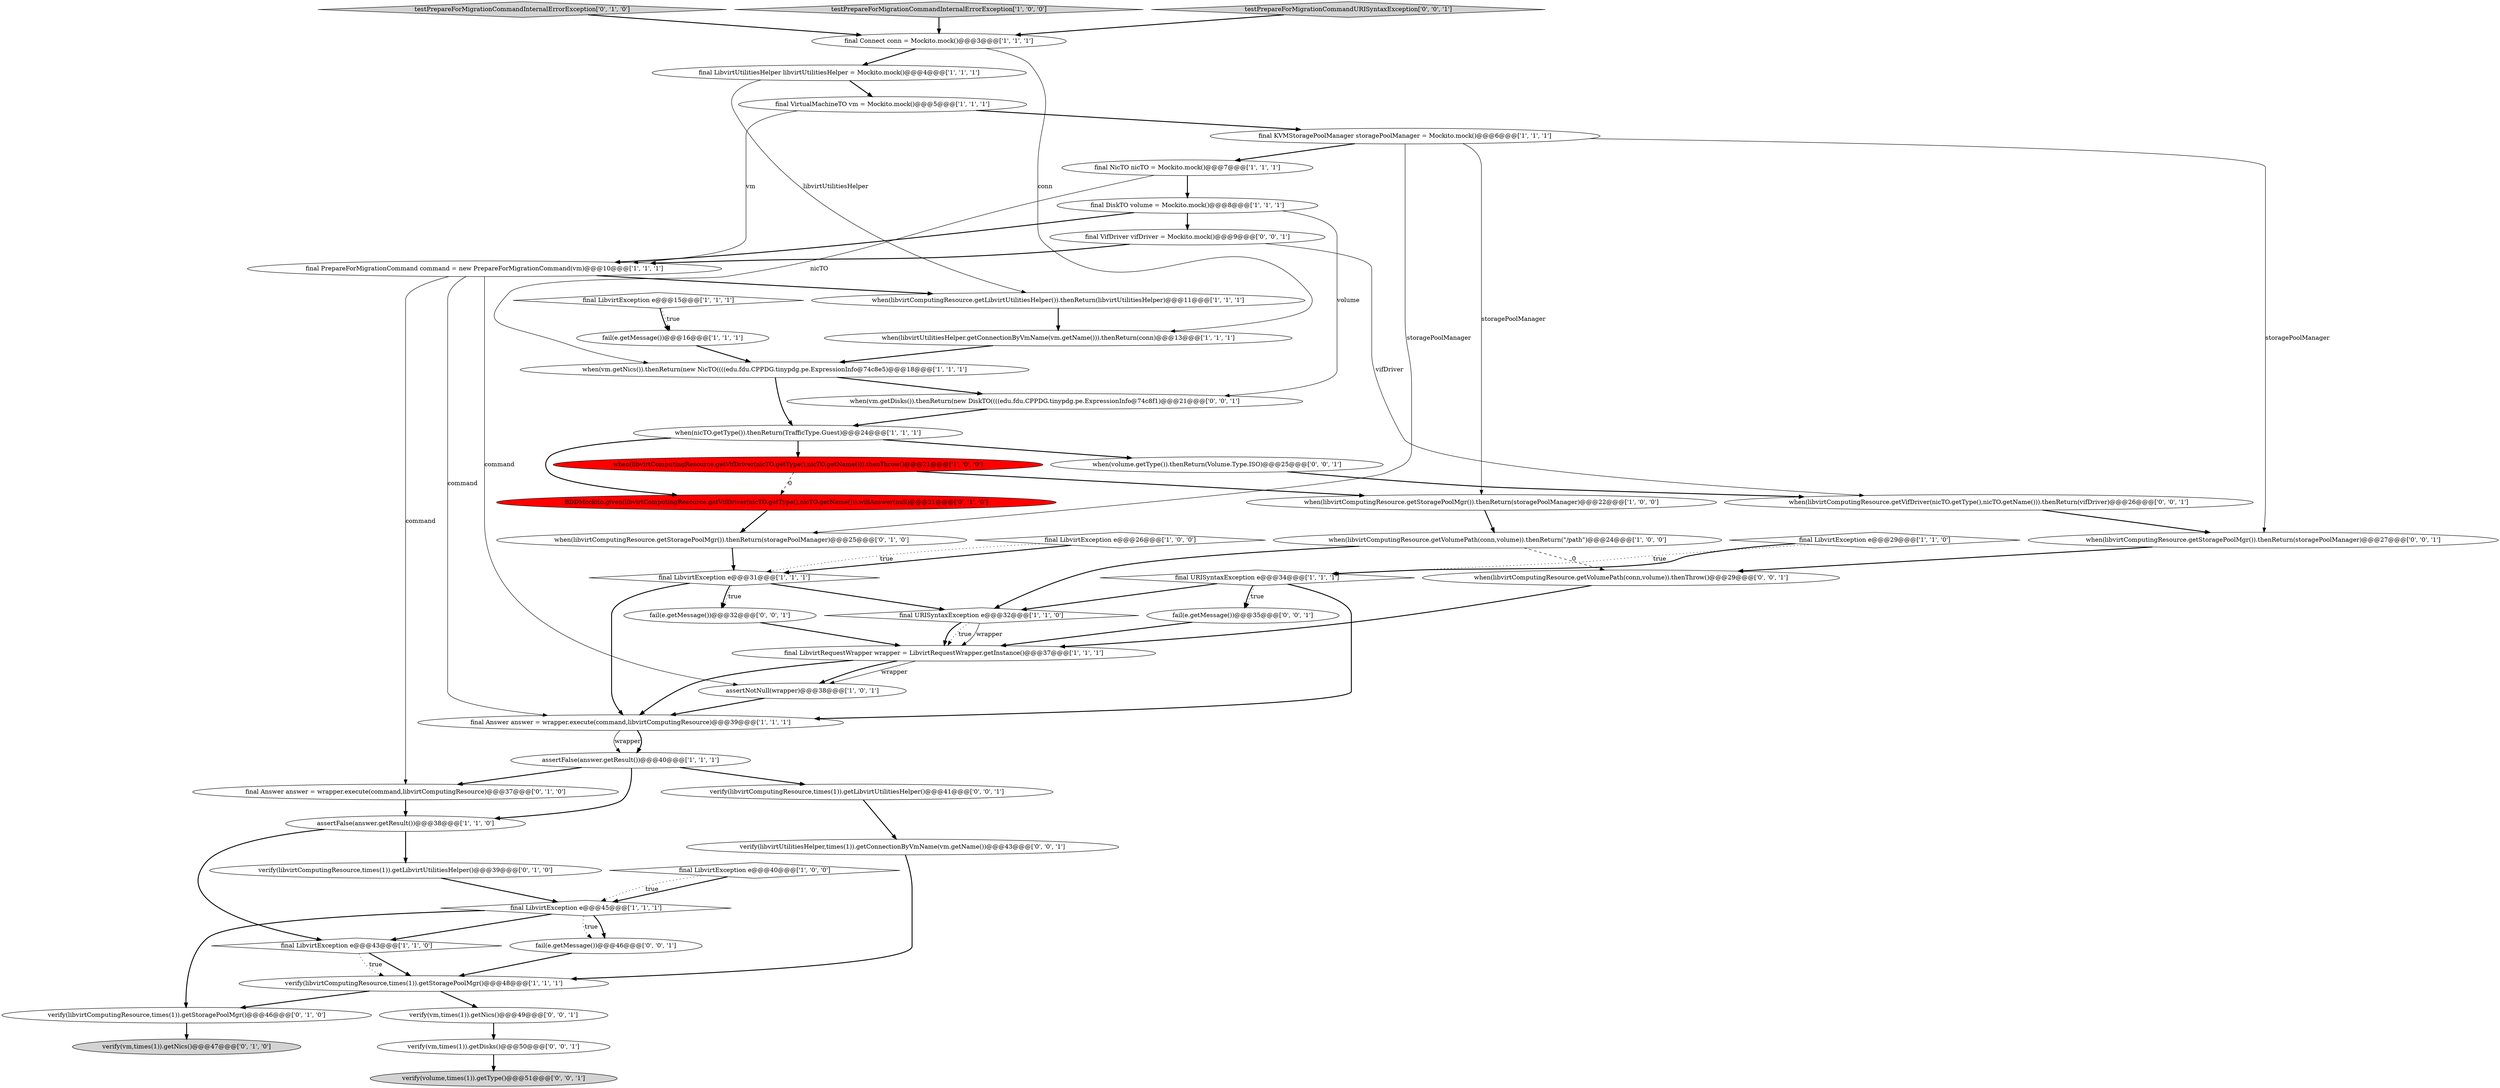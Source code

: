 digraph {
51 [style = filled, label = "fail(e.getMessage())@@@35@@@['0', '0', '1']", fillcolor = white, shape = ellipse image = "AAA0AAABBB3BBB"];
31 [style = filled, label = "verify(libvirtComputingResource,times(1)).getLibvirtUtilitiesHelper()@@@39@@@['0', '1', '0']", fillcolor = white, shape = ellipse image = "AAA0AAABBB2BBB"];
49 [style = filled, label = "verify(vm,times(1)).getDisks()@@@50@@@['0', '0', '1']", fillcolor = white, shape = ellipse image = "AAA0AAABBB3BBB"];
39 [style = filled, label = "verify(vm,times(1)).getNics()@@@49@@@['0', '0', '1']", fillcolor = white, shape = ellipse image = "AAA0AAABBB3BBB"];
13 [style = filled, label = "when(libvirtComputingResource.getLibvirtUtilitiesHelper()).thenReturn(libvirtUtilitiesHelper)@@@11@@@['1', '1', '1']", fillcolor = white, shape = ellipse image = "AAA0AAABBB1BBB"];
37 [style = filled, label = "BDDMockito.given(libvirtComputingResource.getVifDriver(nicTO.getType(),nicTO.getName())).willAnswer(null)@@@21@@@['0', '1', '0']", fillcolor = red, shape = ellipse image = "AAA1AAABBB2BBB"];
38 [style = filled, label = "when(libvirtComputingResource.getVifDriver(nicTO.getType(),nicTO.getName())).thenReturn(vifDriver)@@@26@@@['0', '0', '1']", fillcolor = white, shape = ellipse image = "AAA0AAABBB3BBB"];
24 [style = filled, label = "assertNotNull(wrapper)@@@38@@@['1', '0', '1']", fillcolor = white, shape = ellipse image = "AAA0AAABBB1BBB"];
29 [style = filled, label = "final URISyntaxException e@@@34@@@['1', '1', '1']", fillcolor = white, shape = diamond image = "AAA0AAABBB1BBB"];
32 [style = filled, label = "final Answer answer = wrapper.execute(command,libvirtComputingResource)@@@37@@@['0', '1', '0']", fillcolor = white, shape = ellipse image = "AAA0AAABBB2BBB"];
34 [style = filled, label = "when(libvirtComputingResource.getStoragePoolMgr()).thenReturn(storagePoolManager)@@@25@@@['0', '1', '0']", fillcolor = white, shape = ellipse image = "AAA0AAABBB2BBB"];
36 [style = filled, label = "testPrepareForMigrationCommandInternalErrorException['0', '1', '0']", fillcolor = lightgray, shape = diamond image = "AAA0AAABBB2BBB"];
43 [style = filled, label = "verify(libvirtUtilitiesHelper,times(1)).getConnectionByVmName(vm.getName())@@@43@@@['0', '0', '1']", fillcolor = white, shape = ellipse image = "AAA0AAABBB3BBB"];
16 [style = filled, label = "when(vm.getNics()).thenReturn(new NicTO((((edu.fdu.CPPDG.tinypdg.pe.ExpressionInfo@74c8e5)@@@18@@@['1', '1', '1']", fillcolor = white, shape = ellipse image = "AAA0AAABBB1BBB"];
10 [style = filled, label = "final LibvirtUtilitiesHelper libvirtUtilitiesHelper = Mockito.mock()@@@4@@@['1', '1', '1']", fillcolor = white, shape = ellipse image = "AAA0AAABBB1BBB"];
9 [style = filled, label = "verify(libvirtComputingResource,times(1)).getStoragePoolMgr()@@@48@@@['1', '1', '1']", fillcolor = white, shape = ellipse image = "AAA0AAABBB1BBB"];
12 [style = filled, label = "when(libvirtComputingResource.getVifDriver(nicTO.getType(),nicTO.getName())).thenThrow()@@@21@@@['1', '0', '0']", fillcolor = red, shape = ellipse image = "AAA1AAABBB1BBB"];
19 [style = filled, label = "assertFalse(answer.getResult())@@@38@@@['1', '1', '0']", fillcolor = white, shape = ellipse image = "AAA0AAABBB1BBB"];
28 [style = filled, label = "when(libvirtComputingResource.getStoragePoolMgr()).thenReturn(storagePoolManager)@@@22@@@['1', '0', '0']", fillcolor = white, shape = ellipse image = "AAA0AAABBB1BBB"];
35 [style = filled, label = "verify(libvirtComputingResource,times(1)).getStoragePoolMgr()@@@46@@@['0', '1', '0']", fillcolor = white, shape = ellipse image = "AAA0AAABBB2BBB"];
23 [style = filled, label = "when(libvirtUtilitiesHelper.getConnectionByVmName(vm.getName())).thenReturn(conn)@@@13@@@['1', '1', '1']", fillcolor = white, shape = ellipse image = "AAA0AAABBB1BBB"];
47 [style = filled, label = "verify(volume,times(1)).getType()@@@51@@@['0', '0', '1']", fillcolor = lightgray, shape = ellipse image = "AAA0AAABBB3BBB"];
14 [style = filled, label = "final Connect conn = Mockito.mock()@@@3@@@['1', '1', '1']", fillcolor = white, shape = ellipse image = "AAA0AAABBB1BBB"];
30 [style = filled, label = "final LibvirtException e@@@31@@@['1', '1', '1']", fillcolor = white, shape = diamond image = "AAA0AAABBB1BBB"];
40 [style = filled, label = "when(libvirtComputingResource.getVolumePath(conn,volume)).thenThrow()@@@29@@@['0', '0', '1']", fillcolor = white, shape = ellipse image = "AAA0AAABBB3BBB"];
15 [style = filled, label = "assertFalse(answer.getResult())@@@40@@@['1', '1', '1']", fillcolor = white, shape = ellipse image = "AAA0AAABBB1BBB"];
20 [style = filled, label = "when(libvirtComputingResource.getVolumePath(conn,volume)).thenReturn(\"/path\")@@@24@@@['1', '0', '0']", fillcolor = white, shape = ellipse image = "AAA0AAABBB1BBB"];
0 [style = filled, label = "when(nicTO.getType()).thenReturn(TrafficType.Guest)@@@24@@@['1', '1', '1']", fillcolor = white, shape = ellipse image = "AAA0AAABBB1BBB"];
11 [style = filled, label = "final LibvirtRequestWrapper wrapper = LibvirtRequestWrapper.getInstance()@@@37@@@['1', '1', '1']", fillcolor = white, shape = ellipse image = "AAA0AAABBB1BBB"];
21 [style = filled, label = "final LibvirtException e@@@26@@@['1', '0', '0']", fillcolor = white, shape = diamond image = "AAA0AAABBB1BBB"];
2 [style = filled, label = "final KVMStoragePoolManager storagePoolManager = Mockito.mock()@@@6@@@['1', '1', '1']", fillcolor = white, shape = ellipse image = "AAA0AAABBB1BBB"];
27 [style = filled, label = "fail(e.getMessage())@@@16@@@['1', '1', '1']", fillcolor = white, shape = ellipse image = "AAA0AAABBB1BBB"];
25 [style = filled, label = "final LibvirtException e@@@45@@@['1', '1', '1']", fillcolor = white, shape = diamond image = "AAA0AAABBB1BBB"];
33 [style = filled, label = "verify(vm,times(1)).getNics()@@@47@@@['0', '1', '0']", fillcolor = lightgray, shape = ellipse image = "AAA0AAABBB2BBB"];
48 [style = filled, label = "fail(e.getMessage())@@@46@@@['0', '0', '1']", fillcolor = white, shape = ellipse image = "AAA0AAABBB3BBB"];
4 [style = filled, label = "testPrepareForMigrationCommandInternalErrorException['1', '0', '0']", fillcolor = lightgray, shape = diamond image = "AAA0AAABBB1BBB"];
41 [style = filled, label = "testPrepareForMigrationCommandURISyntaxException['0', '0', '1']", fillcolor = lightgray, shape = diamond image = "AAA0AAABBB3BBB"];
44 [style = filled, label = "when(vm.getDisks()).thenReturn(new DiskTO((((edu.fdu.CPPDG.tinypdg.pe.ExpressionInfo@74c8f1)@@@21@@@['0', '0', '1']", fillcolor = white, shape = ellipse image = "AAA0AAABBB3BBB"];
46 [style = filled, label = "when(libvirtComputingResource.getStoragePoolMgr()).thenReturn(storagePoolManager)@@@27@@@['0', '0', '1']", fillcolor = white, shape = ellipse image = "AAA0AAABBB3BBB"];
7 [style = filled, label = "final NicTO nicTO = Mockito.mock()@@@7@@@['1', '1', '1']", fillcolor = white, shape = ellipse image = "AAA0AAABBB1BBB"];
52 [style = filled, label = "fail(e.getMessage())@@@32@@@['0', '0', '1']", fillcolor = white, shape = ellipse image = "AAA0AAABBB3BBB"];
5 [style = filled, label = "final LibvirtException e@@@15@@@['1', '1', '1']", fillcolor = white, shape = diamond image = "AAA0AAABBB1BBB"];
17 [style = filled, label = "final VirtualMachineTO vm = Mockito.mock()@@@5@@@['1', '1', '1']", fillcolor = white, shape = ellipse image = "AAA0AAABBB1BBB"];
42 [style = filled, label = "verify(libvirtComputingResource,times(1)).getLibvirtUtilitiesHelper()@@@41@@@['0', '0', '1']", fillcolor = white, shape = ellipse image = "AAA0AAABBB3BBB"];
1 [style = filled, label = "final LibvirtException e@@@40@@@['1', '0', '0']", fillcolor = white, shape = diamond image = "AAA0AAABBB1BBB"];
22 [style = filled, label = "final LibvirtException e@@@43@@@['1', '1', '0']", fillcolor = white, shape = diamond image = "AAA0AAABBB1BBB"];
26 [style = filled, label = "final DiskTO volume = Mockito.mock()@@@8@@@['1', '1', '1']", fillcolor = white, shape = ellipse image = "AAA0AAABBB1BBB"];
18 [style = filled, label = "final URISyntaxException e@@@32@@@['1', '1', '0']", fillcolor = white, shape = diamond image = "AAA0AAABBB1BBB"];
50 [style = filled, label = "when(volume.getType()).thenReturn(Volume.Type.ISO)@@@25@@@['0', '0', '1']", fillcolor = white, shape = ellipse image = "AAA0AAABBB3BBB"];
6 [style = filled, label = "final Answer answer = wrapper.execute(command,libvirtComputingResource)@@@39@@@['1', '1', '1']", fillcolor = white, shape = ellipse image = "AAA0AAABBB1BBB"];
8 [style = filled, label = "final PrepareForMigrationCommand command = new PrepareForMigrationCommand(vm)@@@10@@@['1', '1', '1']", fillcolor = white, shape = ellipse image = "AAA0AAABBB1BBB"];
3 [style = filled, label = "final LibvirtException e@@@29@@@['1', '1', '0']", fillcolor = white, shape = diamond image = "AAA0AAABBB1BBB"];
45 [style = filled, label = "final VifDriver vifDriver = Mockito.mock()@@@9@@@['0', '0', '1']", fillcolor = white, shape = ellipse image = "AAA0AAABBB3BBB"];
16->0 [style = bold, label=""];
25->22 [style = bold, label=""];
28->20 [style = bold, label=""];
20->40 [style = dashed, label="0"];
30->52 [style = bold, label=""];
10->17 [style = bold, label=""];
21->30 [style = bold, label=""];
25->48 [style = bold, label=""];
30->6 [style = bold, label=""];
25->35 [style = bold, label=""];
30->18 [style = bold, label=""];
9->35 [style = bold, label=""];
29->18 [style = bold, label=""];
7->26 [style = bold, label=""];
29->6 [style = bold, label=""];
40->11 [style = bold, label=""];
8->32 [style = solid, label="command"];
26->44 [style = solid, label="volume"];
39->49 [style = bold, label=""];
51->11 [style = bold, label=""];
29->51 [style = bold, label=""];
9->39 [style = bold, label=""];
12->28 [style = bold, label=""];
12->37 [style = dashed, label="0"];
3->29 [style = dotted, label="true"];
6->15 [style = solid, label="wrapper"];
18->11 [style = bold, label=""];
22->9 [style = bold, label=""];
14->10 [style = bold, label=""];
25->48 [style = dotted, label="true"];
45->38 [style = solid, label="vifDriver"];
27->16 [style = bold, label=""];
36->14 [style = bold, label=""];
10->13 [style = solid, label="libvirtUtilitiesHelper"];
20->18 [style = bold, label=""];
18->11 [style = dotted, label="true"];
17->2 [style = bold, label=""];
21->30 [style = dotted, label="true"];
18->11 [style = solid, label="wrapper"];
38->46 [style = bold, label=""];
46->40 [style = bold, label=""];
22->9 [style = dotted, label="true"];
19->22 [style = bold, label=""];
3->29 [style = bold, label=""];
2->28 [style = solid, label="storagePoolManager"];
4->14 [style = bold, label=""];
31->25 [style = bold, label=""];
2->46 [style = solid, label="storagePoolManager"];
0->12 [style = bold, label=""];
26->8 [style = bold, label=""];
32->19 [style = bold, label=""];
15->19 [style = bold, label=""];
11->24 [style = bold, label=""];
43->9 [style = bold, label=""];
6->15 [style = bold, label=""];
17->8 [style = solid, label="vm"];
16->44 [style = bold, label=""];
14->23 [style = solid, label="conn"];
45->8 [style = bold, label=""];
5->27 [style = dotted, label="true"];
8->6 [style = solid, label="command"];
2->34 [style = solid, label="storagePoolManager"];
29->51 [style = dotted, label="true"];
1->25 [style = bold, label=""];
41->14 [style = bold, label=""];
8->13 [style = bold, label=""];
30->52 [style = dotted, label="true"];
52->11 [style = bold, label=""];
23->16 [style = bold, label=""];
1->25 [style = dotted, label="true"];
42->43 [style = bold, label=""];
7->16 [style = solid, label="nicTO"];
0->37 [style = bold, label=""];
8->24 [style = solid, label="command"];
19->31 [style = bold, label=""];
11->6 [style = bold, label=""];
35->33 [style = bold, label=""];
48->9 [style = bold, label=""];
34->30 [style = bold, label=""];
0->50 [style = bold, label=""];
49->47 [style = bold, label=""];
50->38 [style = bold, label=""];
15->42 [style = bold, label=""];
37->34 [style = bold, label=""];
13->23 [style = bold, label=""];
26->45 [style = bold, label=""];
5->27 [style = bold, label=""];
2->7 [style = bold, label=""];
24->6 [style = bold, label=""];
15->32 [style = bold, label=""];
11->24 [style = solid, label="wrapper"];
44->0 [style = bold, label=""];
}
